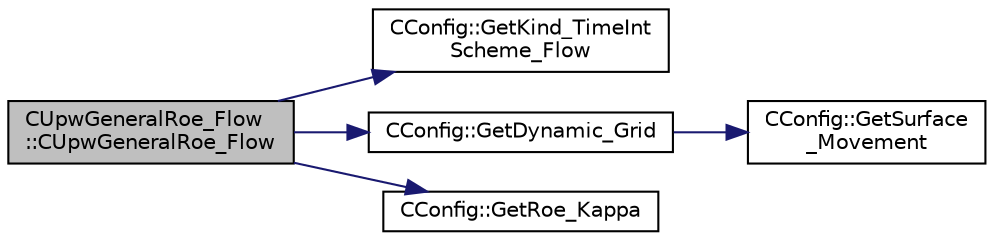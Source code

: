 digraph "CUpwGeneralRoe_Flow::CUpwGeneralRoe_Flow"
{
  edge [fontname="Helvetica",fontsize="10",labelfontname="Helvetica",labelfontsize="10"];
  node [fontname="Helvetica",fontsize="10",shape=record];
  rankdir="LR";
  Node0 [label="CUpwGeneralRoe_Flow\l::CUpwGeneralRoe_Flow",height=0.2,width=0.4,color="black", fillcolor="grey75", style="filled", fontcolor="black"];
  Node0 -> Node1 [color="midnightblue",fontsize="10",style="solid",fontname="Helvetica"];
  Node1 [label="CConfig::GetKind_TimeInt\lScheme_Flow",height=0.2,width=0.4,color="black", fillcolor="white", style="filled",URL="$class_c_config.html#a20e5fd7b43cfd2bf2bcf5137f12bc635",tooltip="Get the kind of integration scheme (explicit or implicit) for the flow equations. ..."];
  Node0 -> Node2 [color="midnightblue",fontsize="10",style="solid",fontname="Helvetica"];
  Node2 [label="CConfig::GetDynamic_Grid",height=0.2,width=0.4,color="black", fillcolor="white", style="filled",URL="$class_c_config.html#aec128f3c410ba39efff14e6e4ae2db13",tooltip="Get information about dynamic grids. "];
  Node2 -> Node3 [color="midnightblue",fontsize="10",style="solid",fontname="Helvetica"];
  Node3 [label="CConfig::GetSurface\l_Movement",height=0.2,width=0.4,color="black", fillcolor="white", style="filled",URL="$class_c_config.html#a67dbc09d0ad95072023d7f356333d6c8",tooltip="Get information about deforming markers. "];
  Node0 -> Node4 [color="midnightblue",fontsize="10",style="solid",fontname="Helvetica"];
  Node4 [label="CConfig::GetRoe_Kappa",height=0.2,width=0.4,color="black", fillcolor="white", style="filled",URL="$class_c_config.html#a6744e82e5939891e42bb26ebb7521faa",tooltip="Get the relaxation coefficient of the linear solver for the implicit formulation. ..."];
}
